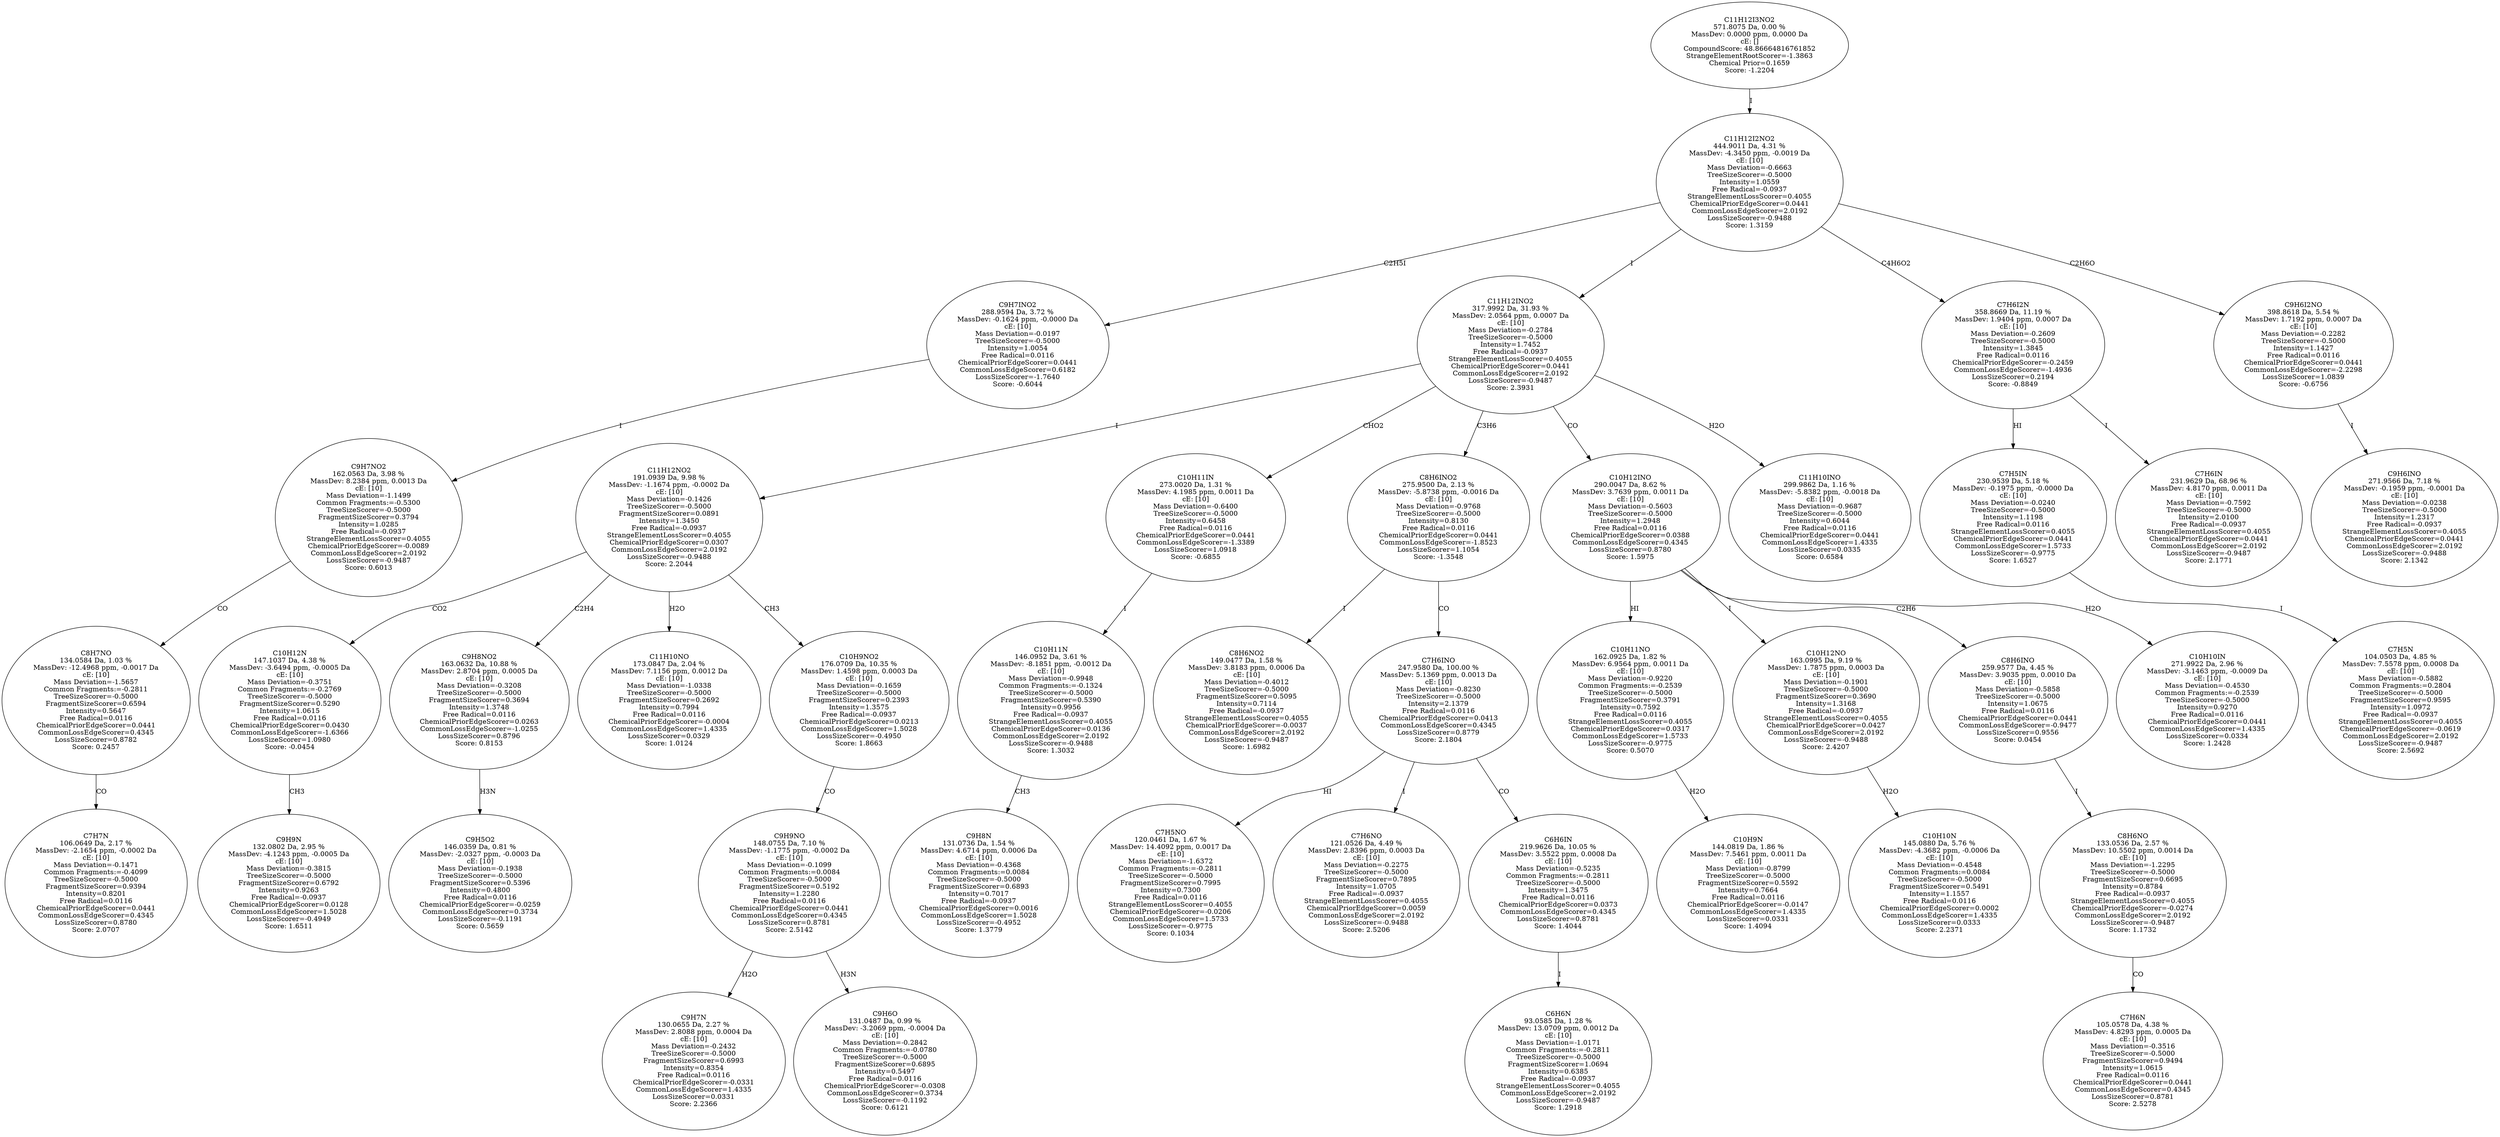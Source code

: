 strict digraph {
v1 [label="C7H7N\n106.0649 Da, 2.17 %\nMassDev: -2.1654 ppm, -0.0002 Da\ncE: [10]\nMass Deviation=-0.1471\nCommon Fragments:=-0.4099\nTreeSizeScorer=-0.5000\nFragmentSizeScorer=0.9394\nIntensity=0.8201\nFree Radical=0.0116\nChemicalPriorEdgeScorer=0.0441\nCommonLossEdgeScorer=0.4345\nLossSizeScorer=0.8780\nScore: 2.0707"];
v2 [label="C8H7NO\n134.0584 Da, 1.03 %\nMassDev: -12.4968 ppm, -0.0017 Da\ncE: [10]\nMass Deviation=-1.5657\nCommon Fragments:=-0.2811\nTreeSizeScorer=-0.5000\nFragmentSizeScorer=0.6594\nIntensity=0.5647\nFree Radical=0.0116\nChemicalPriorEdgeScorer=0.0441\nCommonLossEdgeScorer=0.4345\nLossSizeScorer=0.8782\nScore: 0.2457"];
v3 [label="C9H7NO2\n162.0563 Da, 3.98 %\nMassDev: 8.2384 ppm, 0.0013 Da\ncE: [10]\nMass Deviation=-1.1499\nCommon Fragments:=-0.5300\nTreeSizeScorer=-0.5000\nFragmentSizeScorer=0.3794\nIntensity=1.0285\nFree Radical=-0.0937\nStrangeElementLossScorer=0.4055\nChemicalPriorEdgeScorer=-0.0089\nCommonLossEdgeScorer=2.0192\nLossSizeScorer=-0.9487\nScore: 0.6013"];
v4 [label="C9H7INO2\n288.9594 Da, 3.72 %\nMassDev: -0.1624 ppm, -0.0000 Da\ncE: [10]\nMass Deviation=-0.0197\nTreeSizeScorer=-0.5000\nIntensity=1.0054\nFree Radical=0.0116\nChemicalPriorEdgeScorer=0.0441\nCommonLossEdgeScorer=0.6182\nLossSizeScorer=-1.7640\nScore: -0.6044"];
v5 [label="C9H9N\n132.0802 Da, 2.95 %\nMassDev: -4.1243 ppm, -0.0005 Da\ncE: [10]\nMass Deviation=-0.3815\nTreeSizeScorer=-0.5000\nFragmentSizeScorer=0.6792\nIntensity=0.9263\nFree Radical=-0.0937\nChemicalPriorEdgeScorer=0.0128\nCommonLossEdgeScorer=1.5028\nLossSizeScorer=-0.4949\nScore: 1.6511"];
v6 [label="C10H12N\n147.1037 Da, 4.38 %\nMassDev: -3.6494 ppm, -0.0005 Da\ncE: [10]\nMass Deviation=-0.3751\nCommon Fragments:=-0.2769\nTreeSizeScorer=-0.5000\nFragmentSizeScorer=0.5290\nIntensity=1.0615\nFree Radical=0.0116\nChemicalPriorEdgeScorer=0.0430\nCommonLossEdgeScorer=-1.6366\nLossSizeScorer=1.0980\nScore: -0.0454"];
v7 [label="C9H5O2\n146.0359 Da, 0.81 %\nMassDev: -2.0327 ppm, -0.0003 Da\ncE: [10]\nMass Deviation=-0.1938\nTreeSizeScorer=-0.5000\nFragmentSizeScorer=0.5396\nIntensity=0.4800\nFree Radical=0.0116\nChemicalPriorEdgeScorer=-0.0259\nCommonLossEdgeScorer=0.3734\nLossSizeScorer=-0.1191\nScore: 0.5659"];
v8 [label="C9H8NO2\n163.0632 Da, 10.88 %\nMassDev: 2.8704 ppm, 0.0005 Da\ncE: [10]\nMass Deviation=-0.3208\nTreeSizeScorer=-0.5000\nFragmentSizeScorer=0.3694\nIntensity=1.3748\nFree Radical=0.0116\nChemicalPriorEdgeScorer=0.0263\nCommonLossEdgeScorer=-1.0255\nLossSizeScorer=0.8796\nScore: 0.8153"];
v9 [label="C11H10NO\n173.0847 Da, 2.04 %\nMassDev: 7.1156 ppm, 0.0012 Da\ncE: [10]\nMass Deviation=-1.0338\nTreeSizeScorer=-0.5000\nFragmentSizeScorer=0.2692\nIntensity=0.7994\nFree Radical=0.0116\nChemicalPriorEdgeScorer=-0.0004\nCommonLossEdgeScorer=1.4335\nLossSizeScorer=0.0329\nScore: 1.0124"];
v10 [label="C9H7N\n130.0655 Da, 2.27 %\nMassDev: 2.8088 ppm, 0.0004 Da\ncE: [10]\nMass Deviation=-0.2432\nTreeSizeScorer=-0.5000\nFragmentSizeScorer=0.6993\nIntensity=0.8354\nFree Radical=0.0116\nChemicalPriorEdgeScorer=-0.0331\nCommonLossEdgeScorer=1.4335\nLossSizeScorer=0.0331\nScore: 2.2366"];
v11 [label="C9H6O\n131.0487 Da, 0.99 %\nMassDev: -3.2069 ppm, -0.0004 Da\ncE: [10]\nMass Deviation=-0.2842\nCommon Fragments:=-0.0780\nTreeSizeScorer=-0.5000\nFragmentSizeScorer=0.6895\nIntensity=0.5497\nFree Radical=0.0116\nChemicalPriorEdgeScorer=-0.0308\nCommonLossEdgeScorer=0.3734\nLossSizeScorer=-0.1192\nScore: 0.6121"];
v12 [label="C9H9NO\n148.0755 Da, 7.10 %\nMassDev: -1.1775 ppm, -0.0002 Da\ncE: [10]\nMass Deviation=-0.1099\nCommon Fragments:=0.0084\nTreeSizeScorer=-0.5000\nFragmentSizeScorer=0.5192\nIntensity=1.2280\nFree Radical=0.0116\nChemicalPriorEdgeScorer=0.0441\nCommonLossEdgeScorer=0.4345\nLossSizeScorer=0.8781\nScore: 2.5142"];
v13 [label="C10H9NO2\n176.0709 Da, 10.35 %\nMassDev: 1.4598 ppm, 0.0003 Da\ncE: [10]\nMass Deviation=-0.1659\nTreeSizeScorer=-0.5000\nFragmentSizeScorer=0.2393\nIntensity=1.3575\nFree Radical=-0.0937\nChemicalPriorEdgeScorer=0.0213\nCommonLossEdgeScorer=1.5028\nLossSizeScorer=-0.4950\nScore: 1.8663"];
v14 [label="C11H12NO2\n191.0939 Da, 9.98 %\nMassDev: -1.1674 ppm, -0.0002 Da\ncE: [10]\nMass Deviation=-0.1426\nTreeSizeScorer=-0.5000\nFragmentSizeScorer=0.0891\nIntensity=1.3450\nFree Radical=-0.0937\nStrangeElementLossScorer=0.4055\nChemicalPriorEdgeScorer=0.0307\nCommonLossEdgeScorer=2.0192\nLossSizeScorer=-0.9488\nScore: 2.2044"];
v15 [label="C9H8N\n131.0736 Da, 1.54 %\nMassDev: 4.6714 ppm, 0.0006 Da\ncE: [10]\nMass Deviation=-0.4368\nCommon Fragments:=0.0084\nTreeSizeScorer=-0.5000\nFragmentSizeScorer=0.6893\nIntensity=0.7017\nFree Radical=-0.0937\nChemicalPriorEdgeScorer=0.0016\nCommonLossEdgeScorer=1.5028\nLossSizeScorer=-0.4952\nScore: 1.3779"];
v16 [label="C10H11N\n146.0952 Da, 3.61 %\nMassDev: -8.1851 ppm, -0.0012 Da\ncE: [10]\nMass Deviation=-0.9948\nCommon Fragments:=-0.1324\nTreeSizeScorer=-0.5000\nFragmentSizeScorer=0.5390\nIntensity=0.9956\nFree Radical=-0.0937\nStrangeElementLossScorer=0.4055\nChemicalPriorEdgeScorer=0.0136\nCommonLossEdgeScorer=2.0192\nLossSizeScorer=-0.9488\nScore: 1.3032"];
v17 [label="C10H11IN\n273.0020 Da, 1.31 %\nMassDev: 4.1985 ppm, 0.0011 Da\ncE: [10]\nMass Deviation=-0.6400\nTreeSizeScorer=-0.5000\nIntensity=0.6458\nFree Radical=0.0116\nChemicalPriorEdgeScorer=0.0441\nCommonLossEdgeScorer=-1.3389\nLossSizeScorer=1.0918\nScore: -0.6855"];
v18 [label="C8H6NO2\n149.0477 Da, 1.58 %\nMassDev: 3.8183 ppm, 0.0006 Da\ncE: [10]\nMass Deviation=-0.4012\nTreeSizeScorer=-0.5000\nFragmentSizeScorer=0.5095\nIntensity=0.7114\nFree Radical=-0.0937\nStrangeElementLossScorer=0.4055\nChemicalPriorEdgeScorer=-0.0037\nCommonLossEdgeScorer=2.0192\nLossSizeScorer=-0.9487\nScore: 1.6982"];
v19 [label="C7H5NO\n120.0461 Da, 1.67 %\nMassDev: 14.4092 ppm, 0.0017 Da\ncE: [10]\nMass Deviation=-1.6372\nCommon Fragments:=-0.2811\nTreeSizeScorer=-0.5000\nFragmentSizeScorer=0.7995\nIntensity=0.7300\nFree Radical=0.0116\nStrangeElementLossScorer=0.4055\nChemicalPriorEdgeScorer=-0.0206\nCommonLossEdgeScorer=1.5733\nLossSizeScorer=-0.9775\nScore: 0.1034"];
v20 [label="C7H6NO\n121.0526 Da, 4.49 %\nMassDev: 2.8396 ppm, 0.0003 Da\ncE: [10]\nMass Deviation=-0.2275\nTreeSizeScorer=-0.5000\nFragmentSizeScorer=0.7895\nIntensity=1.0705\nFree Radical=-0.0937\nStrangeElementLossScorer=0.4055\nChemicalPriorEdgeScorer=0.0059\nCommonLossEdgeScorer=2.0192\nLossSizeScorer=-0.9488\nScore: 2.5206"];
v21 [label="C6H6N\n93.0585 Da, 1.28 %\nMassDev: 13.0709 ppm, 0.0012 Da\ncE: [10]\nMass Deviation=-1.0171\nCommon Fragments:=-0.2811\nTreeSizeScorer=-0.5000\nFragmentSizeScorer=1.0694\nIntensity=0.6385\nFree Radical=-0.0937\nStrangeElementLossScorer=0.4055\nCommonLossEdgeScorer=2.0192\nLossSizeScorer=-0.9487\nScore: 1.2918"];
v22 [label="C6H6IN\n219.9626 Da, 10.05 %\nMassDev: 3.5522 ppm, 0.0008 Da\ncE: [10]\nMass Deviation=-0.5235\nCommon Fragments:=-0.2811\nTreeSizeScorer=-0.5000\nIntensity=1.3475\nFree Radical=0.0116\nChemicalPriorEdgeScorer=0.0373\nCommonLossEdgeScorer=0.4345\nLossSizeScorer=0.8781\nScore: 1.4044"];
v23 [label="C7H6INO\n247.9580 Da, 100.00 %\nMassDev: 5.1369 ppm, 0.0013 Da\ncE: [10]\nMass Deviation=-0.8230\nTreeSizeScorer=-0.5000\nIntensity=2.1379\nFree Radical=0.0116\nChemicalPriorEdgeScorer=0.0413\nCommonLossEdgeScorer=0.4345\nLossSizeScorer=0.8779\nScore: 2.1804"];
v24 [label="C8H6INO2\n275.9500 Da, 2.13 %\nMassDev: -5.8738 ppm, -0.0016 Da\ncE: [10]\nMass Deviation=-0.9768\nTreeSizeScorer=-0.5000\nIntensity=0.8130\nFree Radical=0.0116\nChemicalPriorEdgeScorer=0.0441\nCommonLossEdgeScorer=-1.8523\nLossSizeScorer=1.1054\nScore: -1.3548"];
v25 [label="C10H9N\n144.0819 Da, 1.86 %\nMassDev: 7.5461 ppm, 0.0011 Da\ncE: [10]\nMass Deviation=-0.8799\nTreeSizeScorer=-0.5000\nFragmentSizeScorer=0.5592\nIntensity=0.7664\nFree Radical=0.0116\nChemicalPriorEdgeScorer=-0.0147\nCommonLossEdgeScorer=1.4335\nLossSizeScorer=0.0331\nScore: 1.4094"];
v26 [label="C10H11NO\n162.0925 Da, 1.82 %\nMassDev: 6.9564 ppm, 0.0011 Da\ncE: [10]\nMass Deviation=-0.9220\nCommon Fragments:=-0.2539\nTreeSizeScorer=-0.5000\nFragmentSizeScorer=0.3791\nIntensity=0.7592\nFree Radical=0.0116\nStrangeElementLossScorer=0.4055\nChemicalPriorEdgeScorer=0.0317\nCommonLossEdgeScorer=1.5733\nLossSizeScorer=-0.9775\nScore: 0.5070"];
v27 [label="C10H10N\n145.0880 Da, 5.76 %\nMassDev: -4.3682 ppm, -0.0006 Da\ncE: [10]\nMass Deviation=-0.4548\nCommon Fragments:=0.0084\nTreeSizeScorer=-0.5000\nFragmentSizeScorer=0.5491\nIntensity=1.1557\nFree Radical=0.0116\nChemicalPriorEdgeScorer=0.0002\nCommonLossEdgeScorer=1.4335\nLossSizeScorer=0.0333\nScore: 2.2371"];
v28 [label="C10H12NO\n163.0995 Da, 9.19 %\nMassDev: 1.7875 ppm, 0.0003 Da\ncE: [10]\nMass Deviation=-0.1901\nTreeSizeScorer=-0.5000\nFragmentSizeScorer=0.3690\nIntensity=1.3168\nFree Radical=-0.0937\nStrangeElementLossScorer=0.4055\nChemicalPriorEdgeScorer=0.0427\nCommonLossEdgeScorer=2.0192\nLossSizeScorer=-0.9488\nScore: 2.4207"];
v29 [label="C7H6N\n105.0578 Da, 4.38 %\nMassDev: 4.8293 ppm, 0.0005 Da\ncE: [10]\nMass Deviation=-0.3516\nTreeSizeScorer=-0.5000\nFragmentSizeScorer=0.9494\nIntensity=1.0615\nFree Radical=0.0116\nChemicalPriorEdgeScorer=0.0441\nCommonLossEdgeScorer=0.4345\nLossSizeScorer=0.8781\nScore: 2.5278"];
v30 [label="C8H6NO\n133.0536 Da, 2.57 %\nMassDev: 10.5502 ppm, 0.0014 Da\ncE: [10]\nMass Deviation=-1.2295\nTreeSizeScorer=-0.5000\nFragmentSizeScorer=0.6695\nIntensity=0.8784\nFree Radical=-0.0937\nStrangeElementLossScorer=0.4055\nChemicalPriorEdgeScorer=-0.0274\nCommonLossEdgeScorer=2.0192\nLossSizeScorer=-0.9487\nScore: 1.1732"];
v31 [label="C8H6INO\n259.9577 Da, 4.45 %\nMassDev: 3.9035 ppm, 0.0010 Da\ncE: [10]\nMass Deviation=-0.5858\nTreeSizeScorer=-0.5000\nIntensity=1.0675\nFree Radical=0.0116\nChemicalPriorEdgeScorer=0.0441\nCommonLossEdgeScorer=-0.9477\nLossSizeScorer=0.9556\nScore: 0.0454"];
v32 [label="C10H10IN\n271.9922 Da, 2.96 %\nMassDev: -3.1463 ppm, -0.0009 Da\ncE: [10]\nMass Deviation=-0.4530\nCommon Fragments:=-0.2539\nTreeSizeScorer=-0.5000\nIntensity=0.9270\nFree Radical=0.0116\nChemicalPriorEdgeScorer=0.0441\nCommonLossEdgeScorer=1.4335\nLossSizeScorer=0.0334\nScore: 1.2428"];
v33 [label="C10H12INO\n290.0047 Da, 8.62 %\nMassDev: 3.7639 ppm, 0.0011 Da\ncE: [10]\nMass Deviation=-0.5603\nTreeSizeScorer=-0.5000\nIntensity=1.2948\nFree Radical=0.0116\nChemicalPriorEdgeScorer=0.0388\nCommonLossEdgeScorer=0.4345\nLossSizeScorer=0.8780\nScore: 1.5975"];
v34 [label="C11H10INO\n299.9862 Da, 1.16 %\nMassDev: -5.8382 ppm, -0.0018 Da\ncE: [10]\nMass Deviation=-0.9687\nTreeSizeScorer=-0.5000\nIntensity=0.6044\nFree Radical=0.0116\nChemicalPriorEdgeScorer=0.0441\nCommonLossEdgeScorer=1.4335\nLossSizeScorer=0.0335\nScore: 0.6584"];
v35 [label="C11H12INO2\n317.9992 Da, 31.93 %\nMassDev: 2.0564 ppm, 0.0007 Da\ncE: [10]\nMass Deviation=-0.2784\nTreeSizeScorer=-0.5000\nIntensity=1.7452\nFree Radical=-0.0937\nStrangeElementLossScorer=0.4055\nChemicalPriorEdgeScorer=0.0441\nCommonLossEdgeScorer=2.0192\nLossSizeScorer=-0.9487\nScore: 2.3931"];
v36 [label="C7H5N\n104.0503 Da, 4.85 %\nMassDev: 7.5578 ppm, 0.0008 Da\ncE: [10]\nMass Deviation=-0.5882\nCommon Fragments:=0.2804\nTreeSizeScorer=-0.5000\nFragmentSizeScorer=0.9595\nIntensity=1.0972\nFree Radical=-0.0937\nStrangeElementLossScorer=0.4055\nChemicalPriorEdgeScorer=-0.0619\nCommonLossEdgeScorer=2.0192\nLossSizeScorer=-0.9487\nScore: 2.5692"];
v37 [label="C7H5IN\n230.9539 Da, 5.18 %\nMassDev: -0.1975 ppm, -0.0000 Da\ncE: [10]\nMass Deviation=-0.0240\nTreeSizeScorer=-0.5000\nIntensity=1.1198\nFree Radical=0.0116\nStrangeElementLossScorer=0.4055\nChemicalPriorEdgeScorer=0.0441\nCommonLossEdgeScorer=1.5733\nLossSizeScorer=-0.9775\nScore: 1.6527"];
v38 [label="C7H6IN\n231.9629 Da, 68.96 %\nMassDev: 4.8170 ppm, 0.0011 Da\ncE: [10]\nMass Deviation=-0.7592\nTreeSizeScorer=-0.5000\nIntensity=2.0100\nFree Radical=-0.0937\nStrangeElementLossScorer=0.4055\nChemicalPriorEdgeScorer=0.0441\nCommonLossEdgeScorer=2.0192\nLossSizeScorer=-0.9487\nScore: 2.1771"];
v39 [label="C7H6I2N\n358.8669 Da, 11.19 %\nMassDev: 1.9404 ppm, 0.0007 Da\ncE: [10]\nMass Deviation=-0.2609\nTreeSizeScorer=-0.5000\nIntensity=1.3845\nFree Radical=0.0116\nChemicalPriorEdgeScorer=-0.2459\nCommonLossEdgeScorer=-1.4936\nLossSizeScorer=0.2194\nScore: -0.8849"];
v40 [label="C9H6INO\n271.9566 Da, 7.18 %\nMassDev: -0.1959 ppm, -0.0001 Da\ncE: [10]\nMass Deviation=-0.0238\nTreeSizeScorer=-0.5000\nIntensity=1.2317\nFree Radical=-0.0937\nStrangeElementLossScorer=0.4055\nChemicalPriorEdgeScorer=0.0441\nCommonLossEdgeScorer=2.0192\nLossSizeScorer=-0.9488\nScore: 2.1342"];
v41 [label="C9H6I2NO\n398.8618 Da, 5.54 %\nMassDev: 1.7192 ppm, 0.0007 Da\ncE: [10]\nMass Deviation=-0.2282\nTreeSizeScorer=-0.5000\nIntensity=1.1427\nFree Radical=0.0116\nChemicalPriorEdgeScorer=0.0441\nCommonLossEdgeScorer=-2.2298\nLossSizeScorer=1.0839\nScore: -0.6756"];
v42 [label="C11H12I2NO2\n444.9011 Da, 4.31 %\nMassDev: -4.3450 ppm, -0.0019 Da\ncE: [10]\nMass Deviation=-0.6663\nTreeSizeScorer=-0.5000\nIntensity=1.0559\nFree Radical=-0.0937\nStrangeElementLossScorer=0.4055\nChemicalPriorEdgeScorer=0.0441\nCommonLossEdgeScorer=2.0192\nLossSizeScorer=-0.9488\nScore: 1.3159"];
v43 [label="C11H12I3NO2\n571.8075 Da, 0.00 %\nMassDev: 0.0000 ppm, 0.0000 Da\ncE: []\nCompoundScore: 48.86664816761852\nStrangeElementRootScorer=-1.3863\nChemical Prior=0.1659\nScore: -1.2204"];
v2 -> v1 [label="CO"];
v3 -> v2 [label="CO"];
v4 -> v3 [label="I"];
v42 -> v4 [label="C2H5I"];
v6 -> v5 [label="CH3"];
v14 -> v6 [label="CO2"];
v8 -> v7 [label="H3N"];
v14 -> v8 [label="C2H4"];
v14 -> v9 [label="H2O"];
v12 -> v10 [label="H2O"];
v12 -> v11 [label="H3N"];
v13 -> v12 [label="CO"];
v14 -> v13 [label="CH3"];
v35 -> v14 [label="I"];
v16 -> v15 [label="CH3"];
v17 -> v16 [label="I"];
v35 -> v17 [label="CHO2"];
v24 -> v18 [label="I"];
v23 -> v19 [label="HI"];
v23 -> v20 [label="I"];
v22 -> v21 [label="I"];
v23 -> v22 [label="CO"];
v24 -> v23 [label="CO"];
v35 -> v24 [label="C3H6"];
v26 -> v25 [label="H2O"];
v33 -> v26 [label="HI"];
v28 -> v27 [label="H2O"];
v33 -> v28 [label="I"];
v30 -> v29 [label="CO"];
v31 -> v30 [label="I"];
v33 -> v31 [label="C2H6"];
v33 -> v32 [label="H2O"];
v35 -> v33 [label="CO"];
v35 -> v34 [label="H2O"];
v42 -> v35 [label="I"];
v37 -> v36 [label="I"];
v39 -> v37 [label="HI"];
v39 -> v38 [label="I"];
v42 -> v39 [label="C4H6O2"];
v41 -> v40 [label="I"];
v42 -> v41 [label="C2H6O"];
v43 -> v42 [label="I"];
}